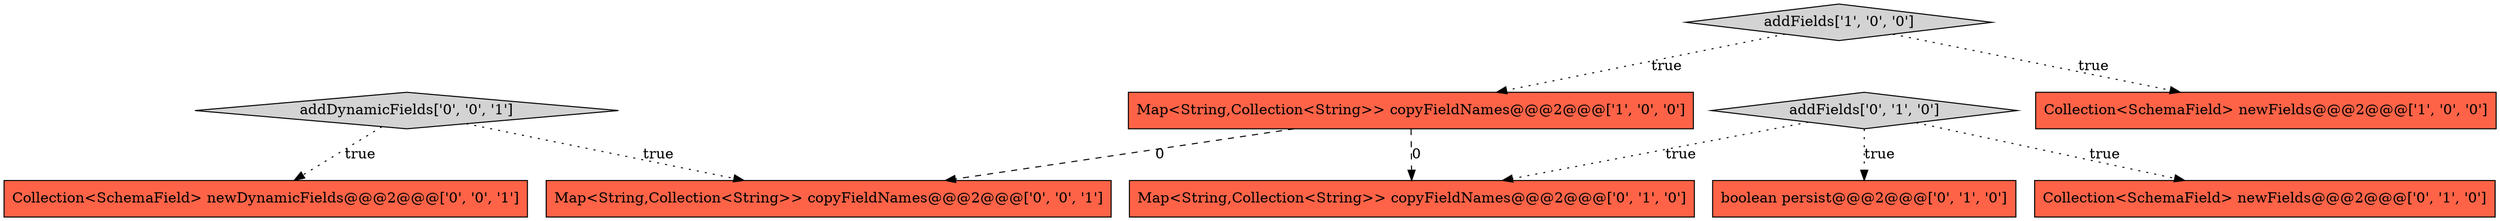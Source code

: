 digraph {
9 [style = filled, label = "Map<String,Collection<String>> copyFieldNames@@@2@@@['0', '0', '1']", fillcolor = tomato, shape = box image = "AAA0AAABBB3BBB"];
7 [style = filled, label = "addDynamicFields['0', '0', '1']", fillcolor = lightgray, shape = diamond image = "AAA0AAABBB3BBB"];
3 [style = filled, label = "Collection<SchemaField> newFields@@@2@@@['0', '1', '0']", fillcolor = tomato, shape = box image = "AAA0AAABBB2BBB"];
2 [style = filled, label = "Map<String,Collection<String>> copyFieldNames@@@2@@@['1', '0', '0']", fillcolor = tomato, shape = box image = "AAA1AAABBB1BBB"];
4 [style = filled, label = "boolean persist@@@2@@@['0', '1', '0']", fillcolor = tomato, shape = box image = "AAA0AAABBB2BBB"];
5 [style = filled, label = "addFields['0', '1', '0']", fillcolor = lightgray, shape = diamond image = "AAA0AAABBB2BBB"];
6 [style = filled, label = "Map<String,Collection<String>> copyFieldNames@@@2@@@['0', '1', '0']", fillcolor = tomato, shape = box image = "AAA1AAABBB2BBB"];
0 [style = filled, label = "addFields['1', '0', '0']", fillcolor = lightgray, shape = diamond image = "AAA0AAABBB1BBB"];
8 [style = filled, label = "Collection<SchemaField> newDynamicFields@@@2@@@['0', '0', '1']", fillcolor = tomato, shape = box image = "AAA0AAABBB3BBB"];
1 [style = filled, label = "Collection<SchemaField> newFields@@@2@@@['1', '0', '0']", fillcolor = tomato, shape = box image = "AAA0AAABBB1BBB"];
5->6 [style = dotted, label="true"];
0->2 [style = dotted, label="true"];
7->9 [style = dotted, label="true"];
5->3 [style = dotted, label="true"];
7->8 [style = dotted, label="true"];
2->9 [style = dashed, label="0"];
5->4 [style = dotted, label="true"];
0->1 [style = dotted, label="true"];
2->6 [style = dashed, label="0"];
}
